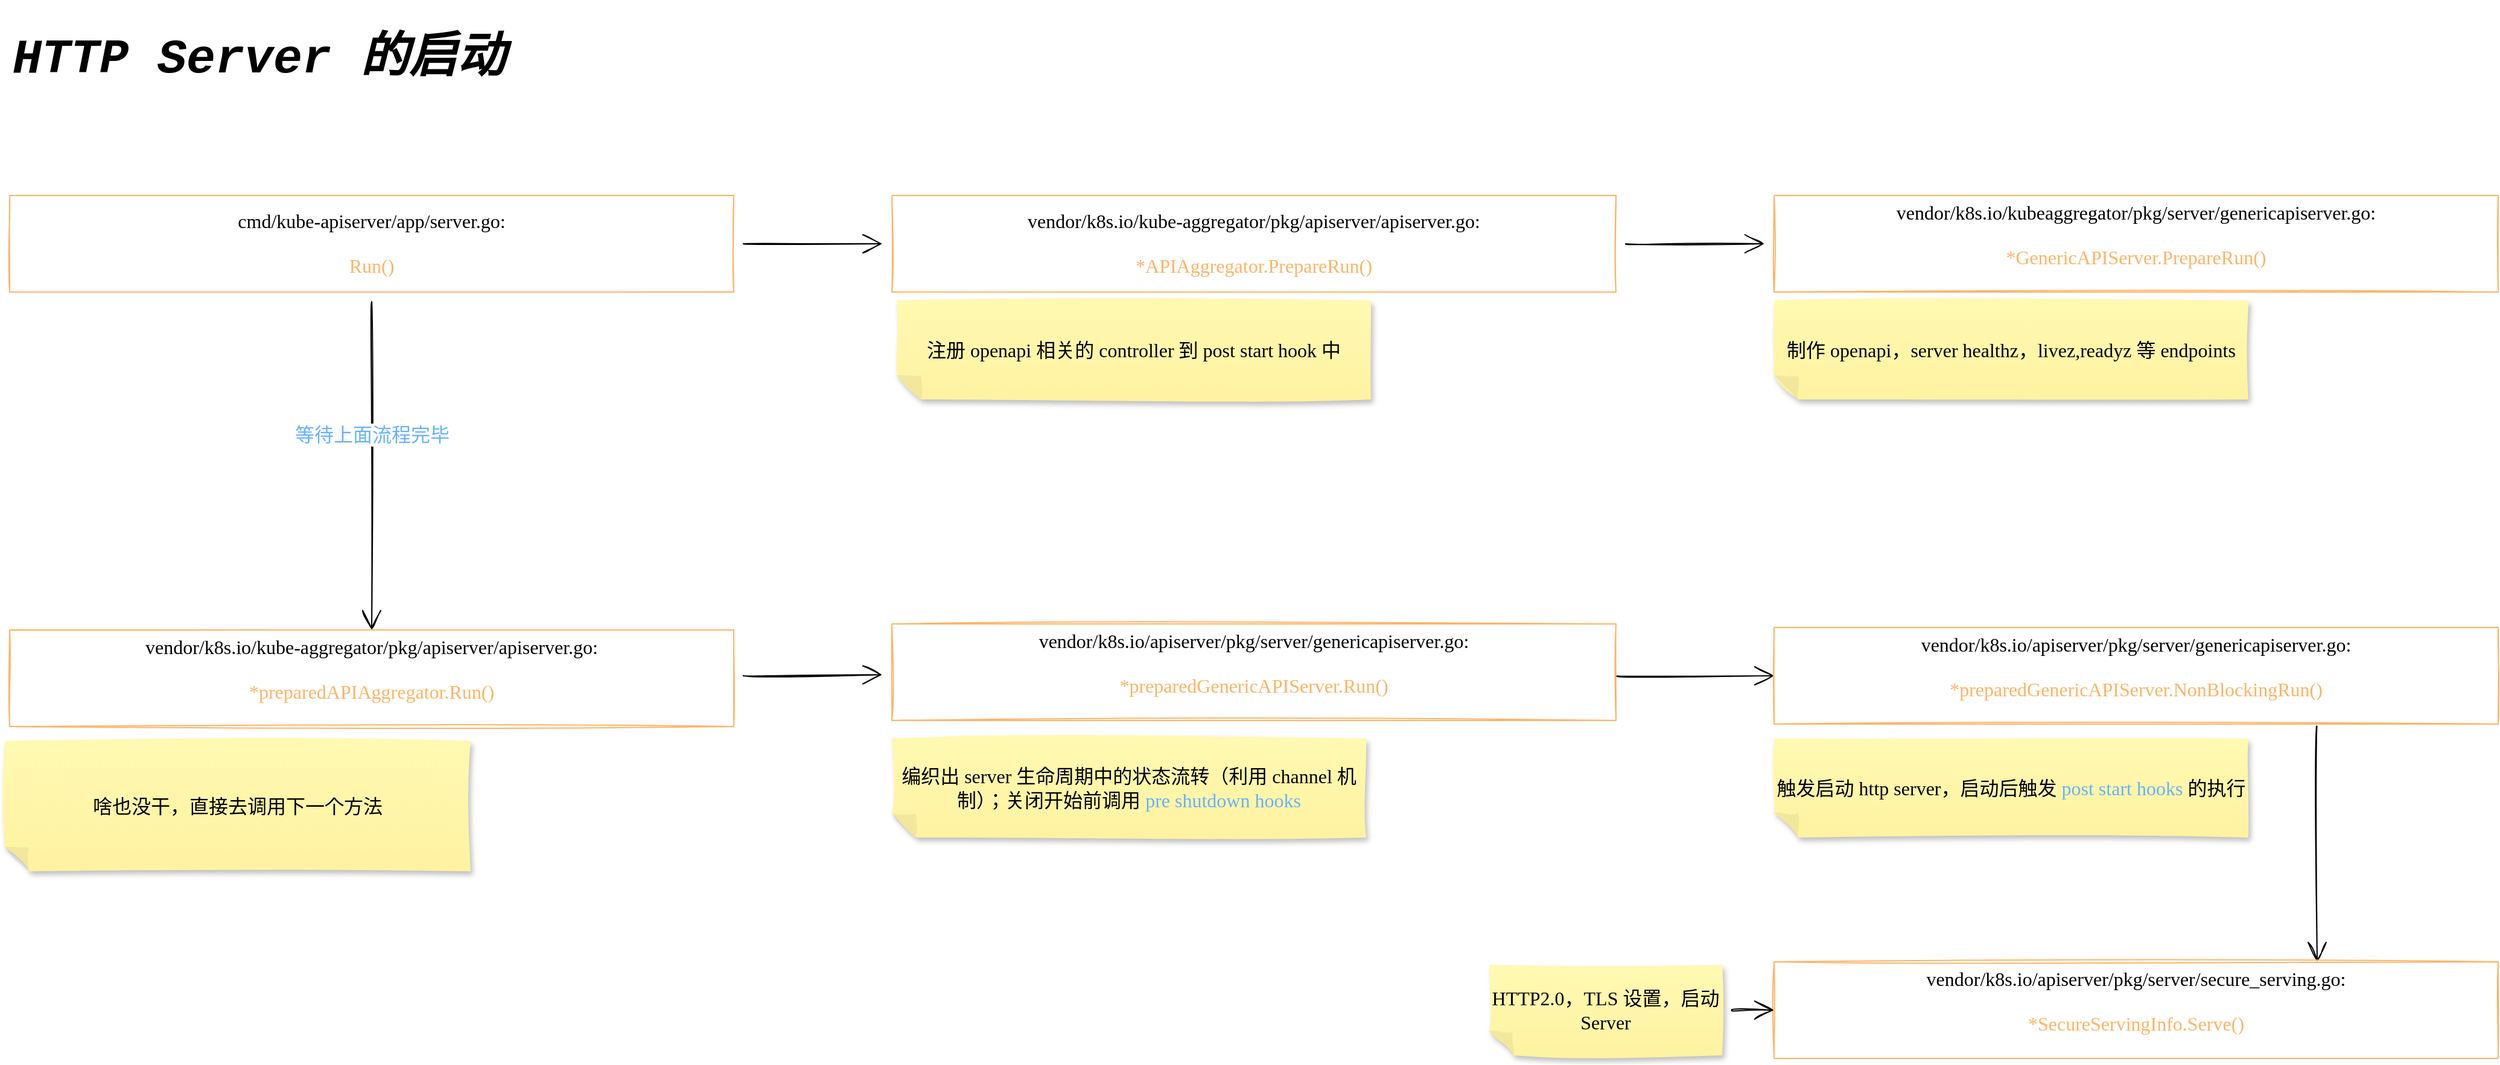 <mxfile>
    <diagram id="CRo-DTNcsTOz1Pmc8UAz" name="第 1 页">
        <mxGraphModel dx="4537" dy="3026" grid="0" gridSize="10" guides="1" tooltips="1" connect="1" arrows="1" fold="1" page="0" pageScale="1" pageWidth="827" pageHeight="1169" math="0" shadow="0">
            <root>
                <mxCell id="0"/>
                <mxCell id="1" parent="0"/>
                <mxCell id="16" style="edgeStyle=none;curved=1;rounded=0;sketch=1;hachureGap=4;orthogonalLoop=1;jettySize=auto;html=1;entryX=0.5;entryY=0;entryDx=0;entryDy=0;fontFamily=Lucida Console;fontSize=16;fontColor=#FFB366;endArrow=open;startSize=14;endSize=14;sourcePerimeterSpacing=8;targetPerimeterSpacing=8;" edge="1" parent="1" source="2" target="12">
                    <mxGeometry relative="1" as="geometry"/>
                </mxCell>
                <mxCell id="31" value="等待上面流程完毕" style="edgeLabel;html=1;align=center;verticalAlign=middle;resizable=0;points=[];fontSize=16;fontFamily=Lucida Console;fontColor=#66B2FF;" vertex="1" connectable="0" parent="16">
                    <mxGeometry x="-0.185" relative="1" as="geometry">
                        <mxPoint y="-1" as="offset"/>
                    </mxGeometry>
                </mxCell>
                <mxCell id="21" style="edgeStyle=none;curved=1;rounded=0;sketch=1;hachureGap=4;orthogonalLoop=1;jettySize=auto;html=1;fontFamily=Lucida Console;fontSize=16;fontColor=#FFB366;endArrow=open;startSize=14;endSize=14;sourcePerimeterSpacing=8;targetPerimeterSpacing=8;" edge="1" parent="1" source="2" target="3">
                    <mxGeometry relative="1" as="geometry"/>
                </mxCell>
                <mxCell id="2" value="&lt;p style=&quot;font-size: 16px&quot;&gt;&lt;font data-font-src=&quot;https://fonts.googleapis.com/css?family=Permanent+Marker&quot; face=&quot;Lucida Console&quot; style=&quot;font-size: 16px&quot;&gt;cmd/kube-apiserver/app/server.go:&lt;/font&gt;&lt;/p&gt;&lt;p style=&quot;font-size: 16px&quot;&gt;&lt;font data-font-src=&quot;https://fonts.googleapis.com/css?family=Permanent+Marker&quot; face=&quot;Lucida Console&quot; style=&quot;font-size: 16px&quot;&gt;&lt;font color=&quot;#ffb366&quot; style=&quot;font-size: 16px&quot;&gt;Run()&lt;/font&gt;&lt;/font&gt;&lt;/p&gt;" style="rounded=0;whiteSpace=wrap;html=1;sketch=1;hachureGap=4;fontFamily=Architects Daughter;fontSource=https%3A%2F%2Ffonts.googleapis.com%2Fcss%3Ffamily%3DArchitects%2BDaughter;fontSize=20;strokeColor=#FFB366;" vertex="1" parent="1">
                    <mxGeometry x="-1641" y="-319" width="600" height="80" as="geometry"/>
                </mxCell>
                <mxCell id="20" style="edgeStyle=none;curved=1;rounded=0;sketch=1;hachureGap=4;orthogonalLoop=1;jettySize=auto;html=1;fontFamily=Lucida Console;fontSize=16;fontColor=#FFB366;endArrow=open;startSize=14;endSize=14;sourcePerimeterSpacing=8;targetPerimeterSpacing=8;" edge="1" parent="1" source="3" target="10">
                    <mxGeometry relative="1" as="geometry"/>
                </mxCell>
                <mxCell id="3" value="&lt;p style=&quot;font-size: 16px&quot;&gt;&lt;font data-font-src=&quot;https://fonts.googleapis.com/css?family=Permanent+Marker&quot; face=&quot;Lucida Console&quot; style=&quot;font-size: 16px&quot;&gt;vendor/k8s.io/kube-aggregator/pkg/apiserver/apiserver.go:&lt;/font&gt;&lt;/p&gt;&lt;p style=&quot;font-size: 16px&quot;&gt;&lt;font data-font-src=&quot;https://fonts.googleapis.com/css?family=Permanent+Marker&quot; face=&quot;Lucida Console&quot; style=&quot;font-size: 16px&quot;&gt;&lt;font color=&quot;#ffb366&quot; style=&quot;font-size: 16px&quot;&gt;*APIAggregator.PrepareRun()&lt;/font&gt;&lt;/font&gt;&lt;/p&gt;" style="rounded=0;whiteSpace=wrap;html=1;sketch=1;hachureGap=4;fontFamily=Architects Daughter;fontSource=https%3A%2F%2Ffonts.googleapis.com%2Fcss%3Ffamily%3DArchitects%2BDaughter;fontSize=20;strokeColor=#FFB366;" vertex="1" parent="1">
                    <mxGeometry x="-910" y="-319" width="600" height="80" as="geometry"/>
                </mxCell>
                <mxCell id="10" value="&lt;span style=&quot;font-family: &amp;#34;lucida console&amp;#34; ; font-size: 16px&quot;&gt;vendor/k8s.io/kubeaggregator/pkg/server/genericapiserver.go&lt;/span&gt;&lt;span style=&quot;font-size: 16px ; font-family: &amp;#34;lucida console&amp;#34;&quot;&gt;:&lt;/span&gt;&lt;span style=&quot;font-family: &amp;#34;lucida console&amp;#34; ; font-size: 16px&quot;&gt;&lt;br&gt;&lt;/span&gt;&lt;p style=&quot;font-size: 16px&quot;&gt;&lt;span style=&quot;color: rgb(255 , 179 , 102) ; font-family: &amp;#34;lucida console&amp;#34;&quot;&gt;*GenericAPIServer.PrepareRun()&lt;/span&gt;&lt;br&gt;&lt;/p&gt;" style="rounded=0;whiteSpace=wrap;html=1;sketch=1;hachureGap=4;fontFamily=Architects Daughter;fontSource=https%3A%2F%2Ffonts.googleapis.com%2Fcss%3Ffamily%3DArchitects%2BDaughter;fontSize=20;strokeColor=#FFB366;" vertex="1" parent="1">
                    <mxGeometry x="-179" y="-319" width="600" height="80" as="geometry"/>
                </mxCell>
                <mxCell id="22" style="edgeStyle=none;curved=1;rounded=0;sketch=1;hachureGap=4;orthogonalLoop=1;jettySize=auto;html=1;fontFamily=Lucida Console;fontSize=16;fontColor=#FFB366;endArrow=open;startSize=14;endSize=14;sourcePerimeterSpacing=8;targetPerimeterSpacing=8;" edge="1" parent="1" source="12" target="13">
                    <mxGeometry relative="1" as="geometry"/>
                </mxCell>
                <mxCell id="12" value="&lt;span style=&quot;font-family: &amp;#34;lucida console&amp;#34; ; font-size: 16px&quot;&gt;vendor/k8s.io/kube-aggregator/pkg/apiserver/&lt;/span&gt;&lt;span style=&quot;font-family: &amp;#34;lucida console&amp;#34; ; font-size: 16px&quot;&gt;apiserver&lt;/span&gt;&lt;span style=&quot;font-family: &amp;#34;lucida console&amp;#34; ; font-size: 16px&quot;&gt;.go&lt;/span&gt;&lt;span style=&quot;font-size: 16px ; font-family: &amp;#34;lucida console&amp;#34;&quot;&gt;:&lt;/span&gt;&lt;span style=&quot;font-family: &amp;#34;lucida console&amp;#34; ; font-size: 16px&quot;&gt;&lt;br&gt;&lt;/span&gt;&lt;p style=&quot;font-size: 16px&quot;&gt;&lt;span style=&quot;color: rgb(255 , 179 , 102) ; font-family: &amp;#34;lucida console&amp;#34;&quot;&gt;*preparedAPIAggregator.Run()&lt;/span&gt;&lt;br&gt;&lt;/p&gt;" style="rounded=0;whiteSpace=wrap;html=1;sketch=1;hachureGap=4;fontFamily=Architects Daughter;fontSource=https%3A%2F%2Ffonts.googleapis.com%2Fcss%3Ffamily%3DArchitects%2BDaughter;fontSize=20;strokeColor=#FFB366;" vertex="1" parent="1">
                    <mxGeometry x="-1641" y="41" width="600" height="80" as="geometry"/>
                </mxCell>
                <mxCell id="24" style="edgeStyle=none;curved=1;rounded=0;sketch=1;hachureGap=4;orthogonalLoop=1;jettySize=auto;html=1;entryX=0;entryY=0.5;entryDx=0;entryDy=0;fontFamily=Lucida Console;fontSize=16;fontColor=#66B2FF;endArrow=open;startSize=14;endSize=14;sourcePerimeterSpacing=8;targetPerimeterSpacing=8;exitX=1;exitY=0.538;exitDx=0;exitDy=0;exitPerimeter=0;" edge="1" parent="1" source="13" target="14">
                    <mxGeometry relative="1" as="geometry"/>
                </mxCell>
                <mxCell id="13" value="&lt;span style=&quot;font-family: &amp;#34;lucida console&amp;#34; ; font-size: 16px&quot;&gt;vendor/k8s.io/apiserver/pkg/server/genericapiserver.go&lt;/span&gt;&lt;span style=&quot;font-size: 16px ; font-family: &amp;#34;lucida console&amp;#34;&quot;&gt;:&lt;/span&gt;&lt;span style=&quot;font-family: &amp;#34;lucida console&amp;#34; ; font-size: 16px&quot;&gt;&lt;br&gt;&lt;/span&gt;&lt;p style=&quot;font-size: 16px&quot;&gt;&lt;span style=&quot;color: rgb(255 , 179 , 102) ; font-family: &amp;#34;lucida console&amp;#34;&quot;&gt;*preparedGenericAPIServer.Run()&lt;/span&gt;&lt;br&gt;&lt;/p&gt;" style="rounded=0;whiteSpace=wrap;html=1;sketch=1;hachureGap=4;fontFamily=Architects Daughter;fontSource=https%3A%2F%2Ffonts.googleapis.com%2Fcss%3Ffamily%3DArchitects%2BDaughter;fontSize=20;strokeColor=#FFB366;" vertex="1" parent="1">
                    <mxGeometry x="-910" y="36" width="600" height="80" as="geometry"/>
                </mxCell>
                <mxCell id="27" style="edgeStyle=none;curved=1;rounded=0;sketch=1;hachureGap=4;orthogonalLoop=1;jettySize=auto;html=1;exitX=0.75;exitY=1;exitDx=0;exitDy=0;entryX=0.75;entryY=0;entryDx=0;entryDy=0;fontFamily=Lucida Console;fontSize=16;fontColor=#66B2FF;endArrow=open;startSize=14;endSize=14;sourcePerimeterSpacing=8;targetPerimeterSpacing=8;" edge="1" parent="1" source="14" target="15">
                    <mxGeometry relative="1" as="geometry"/>
                </mxCell>
                <mxCell id="14" value="&lt;span style=&quot;font-family: &amp;#34;lucida console&amp;#34; ; font-size: 16px&quot;&gt;vendor/k8s.io/apiserver/pkg/server/genericapiserver.go&lt;/span&gt;&lt;span style=&quot;font-size: 16px ; font-family: &amp;#34;lucida console&amp;#34;&quot;&gt;:&lt;/span&gt;&lt;span style=&quot;font-family: &amp;#34;lucida console&amp;#34; ; font-size: 16px&quot;&gt;&lt;br&gt;&lt;/span&gt;&lt;p style=&quot;font-size: 16px&quot;&gt;&lt;span style=&quot;color: rgb(255 , 179 , 102) ; font-family: &amp;#34;lucida console&amp;#34;&quot;&gt;*preparedGenericAPIServer.NonBlockingRun()&lt;/span&gt;&lt;br&gt;&lt;/p&gt;" style="rounded=0;whiteSpace=wrap;html=1;sketch=1;hachureGap=4;fontFamily=Architects Daughter;fontSource=https%3A%2F%2Ffonts.googleapis.com%2Fcss%3Ffamily%3DArchitects%2BDaughter;fontSize=20;strokeColor=#FFB366;" vertex="1" parent="1">
                    <mxGeometry x="-179" y="39" width="600" height="80" as="geometry"/>
                </mxCell>
                <mxCell id="15" value="&lt;span style=&quot;font-family: &amp;#34;lucida console&amp;#34; ; font-size: 16px&quot;&gt;vendor/k8s.io/apiserver/pkg/server/secure_serving.go&lt;/span&gt;&lt;span style=&quot;font-size: 16px ; font-family: &amp;#34;lucida console&amp;#34;&quot;&gt;:&lt;/span&gt;&lt;span style=&quot;font-family: &amp;#34;lucida console&amp;#34; ; font-size: 16px&quot;&gt;&lt;br&gt;&lt;/span&gt;&lt;p style=&quot;font-size: 16px&quot;&gt;&lt;span style=&quot;color: rgb(255 , 179 , 102) ; font-family: &amp;#34;lucida console&amp;#34;&quot;&gt;*SecureServingInfo.Serve()&lt;/span&gt;&lt;br&gt;&lt;/p&gt;" style="rounded=0;whiteSpace=wrap;html=1;sketch=1;hachureGap=4;fontFamily=Architects Daughter;fontSource=https%3A%2F%2Ffonts.googleapis.com%2Fcss%3Ffamily%3DArchitects%2BDaughter;fontSize=20;strokeColor=#FFB366;" vertex="1" parent="1">
                    <mxGeometry x="-179" y="316" width="600" height="80" as="geometry"/>
                </mxCell>
                <mxCell id="17" value="啥也没干，直接去调用下一个方法" style="shape=note;whiteSpace=wrap;html=1;backgroundOutline=1;fontColor=#000000;darkOpacity=0.05;fillColor=#FFF9B2;strokeColor=none;fillStyle=solid;direction=west;gradientDirection=north;gradientColor=#FFF2A1;shadow=1;size=20;pointerEvents=1;sketch=1;hachureGap=4;fontFamily=Lucida Console;fontSize=16;" vertex="1" parent="1">
                    <mxGeometry x="-1645" y="133" width="386" height="108" as="geometry"/>
                </mxCell>
                <mxCell id="18" value="注册 openapi 相关的 controller 到 post start hook 中" style="shape=note;whiteSpace=wrap;html=1;backgroundOutline=1;fontColor=#000000;darkOpacity=0.05;fillColor=#FFF9B2;strokeColor=none;fillStyle=solid;direction=west;gradientDirection=north;gradientColor=#FFF2A1;shadow=1;size=20;pointerEvents=1;sketch=1;hachureGap=4;fontFamily=Lucida Console;fontSize=16;" vertex="1" parent="1">
                    <mxGeometry x="-906" y="-232" width="393" height="82" as="geometry"/>
                </mxCell>
                <mxCell id="19" value="制作 openapi，server healthz，livez,readyz 等 endpoints" style="shape=note;whiteSpace=wrap;html=1;backgroundOutline=1;fontColor=#000000;darkOpacity=0.05;fillColor=#FFF9B2;strokeColor=none;fillStyle=solid;direction=west;gradientDirection=north;gradientColor=#FFF2A1;shadow=1;size=20;pointerEvents=1;sketch=1;hachureGap=4;fontFamily=Lucida Console;fontSize=16;" vertex="1" parent="1">
                    <mxGeometry x="-179" y="-232" width="393" height="82" as="geometry"/>
                </mxCell>
                <mxCell id="23" value="编织出 server 生命周期中的状态流转（利用 channel 机制）；关闭开始前调用 &lt;font color=&quot;#66b2ff&quot;&gt;pre shutdown hooks&lt;/font&gt;" style="shape=note;whiteSpace=wrap;html=1;backgroundOutline=1;fontColor=#000000;darkOpacity=0.05;fillColor=#FFF9B2;strokeColor=none;fillStyle=solid;direction=west;gradientDirection=north;gradientColor=#FFF2A1;shadow=1;size=20;pointerEvents=1;sketch=1;hachureGap=4;fontFamily=Lucida Console;fontSize=16;" vertex="1" parent="1">
                    <mxGeometry x="-910" y="131" width="393" height="82" as="geometry"/>
                </mxCell>
                <mxCell id="28" value="触发启动 http server，启动后触发 &lt;font color=&quot;#66b2ff&quot;&gt;post start hooks&lt;/font&gt; 的执行" style="shape=note;whiteSpace=wrap;html=1;backgroundOutline=1;fontColor=#000000;darkOpacity=0.05;fillColor=#FFF9B2;strokeColor=none;fillStyle=solid;direction=west;gradientDirection=north;gradientColor=#FFF2A1;shadow=1;size=20;pointerEvents=1;sketch=1;hachureGap=4;fontFamily=Lucida Console;fontSize=16;" vertex="1" parent="1">
                    <mxGeometry x="-179" y="131" width="393" height="82" as="geometry"/>
                </mxCell>
                <mxCell id="30" style="edgeStyle=none;curved=1;rounded=0;sketch=1;hachureGap=4;orthogonalLoop=1;jettySize=auto;html=1;entryX=0;entryY=0.5;entryDx=0;entryDy=0;fontFamily=Lucida Console;fontSize=16;fontColor=#66B2FF;endArrow=open;startSize=14;endSize=14;sourcePerimeterSpacing=8;targetPerimeterSpacing=8;" edge="1" parent="1" source="29" target="15">
                    <mxGeometry relative="1" as="geometry"/>
                </mxCell>
                <mxCell id="29" value="HTTP2.0，TLS 设置，启动 Server" style="shape=note;whiteSpace=wrap;html=1;backgroundOutline=1;fontColor=#000000;darkOpacity=0.05;fillColor=#FFF9B2;strokeColor=none;fillStyle=solid;direction=west;gradientDirection=north;gradientColor=#FFF2A1;shadow=1;size=20;pointerEvents=1;sketch=1;hachureGap=4;fontFamily=Lucida Console;fontSize=16;" vertex="1" parent="1">
                    <mxGeometry x="-415" y="318.5" width="193" height="75" as="geometry"/>
                </mxCell>
                <mxCell id="32" value="&lt;div style=&quot;font-family: consolas, &amp;quot;courier new&amp;quot;, monospace; line-height: 29px; font-size: 40px;&quot;&gt;&lt;font style=&quot;background-color: rgb(255, 255, 255); font-size: 40px;&quot; color=&quot;#000000&quot;&gt;&lt;b style=&quot;font-size: 40px;&quot;&gt;HTTP Server 的启动&lt;/b&gt;&lt;/font&gt;&lt;/div&gt;" style="text;strokeColor=none;fillColor=none;html=1;align=center;verticalAlign=middle;whiteSpace=wrap;rounded=0;sketch=1;hachureGap=4;fontFamily=Lucida Console;fontSize=40;fontColor=#66B2FF;fontStyle=2;horizontal=1;" vertex="1" parent="1">
                    <mxGeometry x="-1641" y="-481" width="413" height="98" as="geometry"/>
                </mxCell>
            </root>
        </mxGraphModel>
    </diagram>
</mxfile>